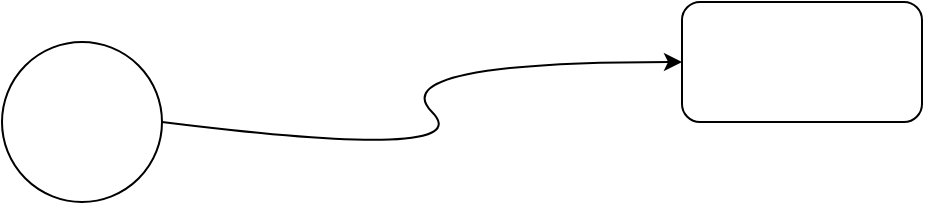 <mxfile version="13.9.1" type="github"><diagram id="whd-Unapk1mQi8MQeZLt" name="Page-1"><mxGraphModel dx="1182" dy="732" grid="1" gridSize="10" guides="1" tooltips="1" connect="1" arrows="1" fold="1" page="1" pageScale="1" pageWidth="827" pageHeight="1169" math="0" shadow="0"><root><mxCell id="0"/><mxCell id="1" parent="0"/><mxCell id="5B9EbWKAUIjKDTZGfVoP-1" value="" style="ellipse;whiteSpace=wrap;html=1;aspect=fixed;" vertex="1" parent="1"><mxGeometry x="230" y="160" width="80" height="80" as="geometry"/></mxCell><mxCell id="5B9EbWKAUIjKDTZGfVoP-2" value="" style="curved=1;endArrow=classic;html=1;exitX=1;exitY=0.5;exitDx=0;exitDy=0;entryX=0;entryY=0.5;entryDx=0;entryDy=0;" edge="1" parent="1" source="5B9EbWKAUIjKDTZGfVoP-1" target="5B9EbWKAUIjKDTZGfVoP-3"><mxGeometry width="50" height="50" relative="1" as="geometry"><mxPoint x="420" y="220" as="sourcePoint"/><mxPoint x="470" y="170" as="targetPoint"/><Array as="points"><mxPoint x="470" y="220"/><mxPoint x="420" y="170"/></Array></mxGeometry></mxCell><mxCell id="5B9EbWKAUIjKDTZGfVoP-3" value="" style="rounded=1;whiteSpace=wrap;html=1;" vertex="1" parent="1"><mxGeometry x="570" y="140" width="120" height="60" as="geometry"/></mxCell></root></mxGraphModel></diagram></mxfile>